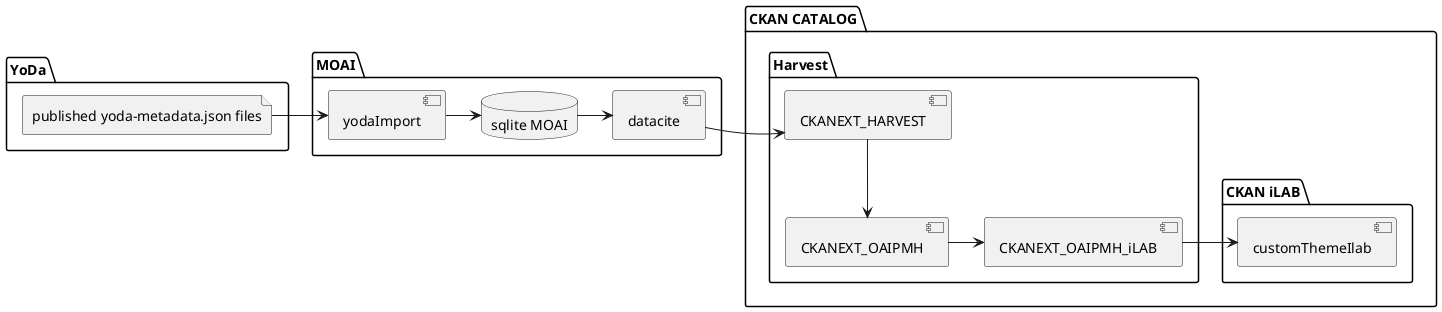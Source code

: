 @startuml


package "YoDa" {

   file published_files [
           published yoda-metadata.json files
   ]
}


package "MOAI" {

   component yodaImport

   database sqlite[
      sqlite MOAI
   ]

   component datacite
}

package "CKAN CATALOG" {
    package "CKAN iLAB"{
        component "customThemeIlab"
    }



    package "Harvest" {
        component CKANEXT_HARVEST

	component CKANEXT_OAIPMH 

        component CKANEXT_OAIPMH_iLAB

    }


}

published_files -> yodaImport
yodaImport -> sqlite
sqlite -> datacite
datacite -> CKANEXT_HARVEST
CKANEXT_HARVEST --> CKANEXT_OAIPMH
CKANEXT_OAIPMH -> CKANEXT_OAIPMH_iLAB
CKANEXT_OAIPMH_iLAB -> customThemeIlab

@enduml